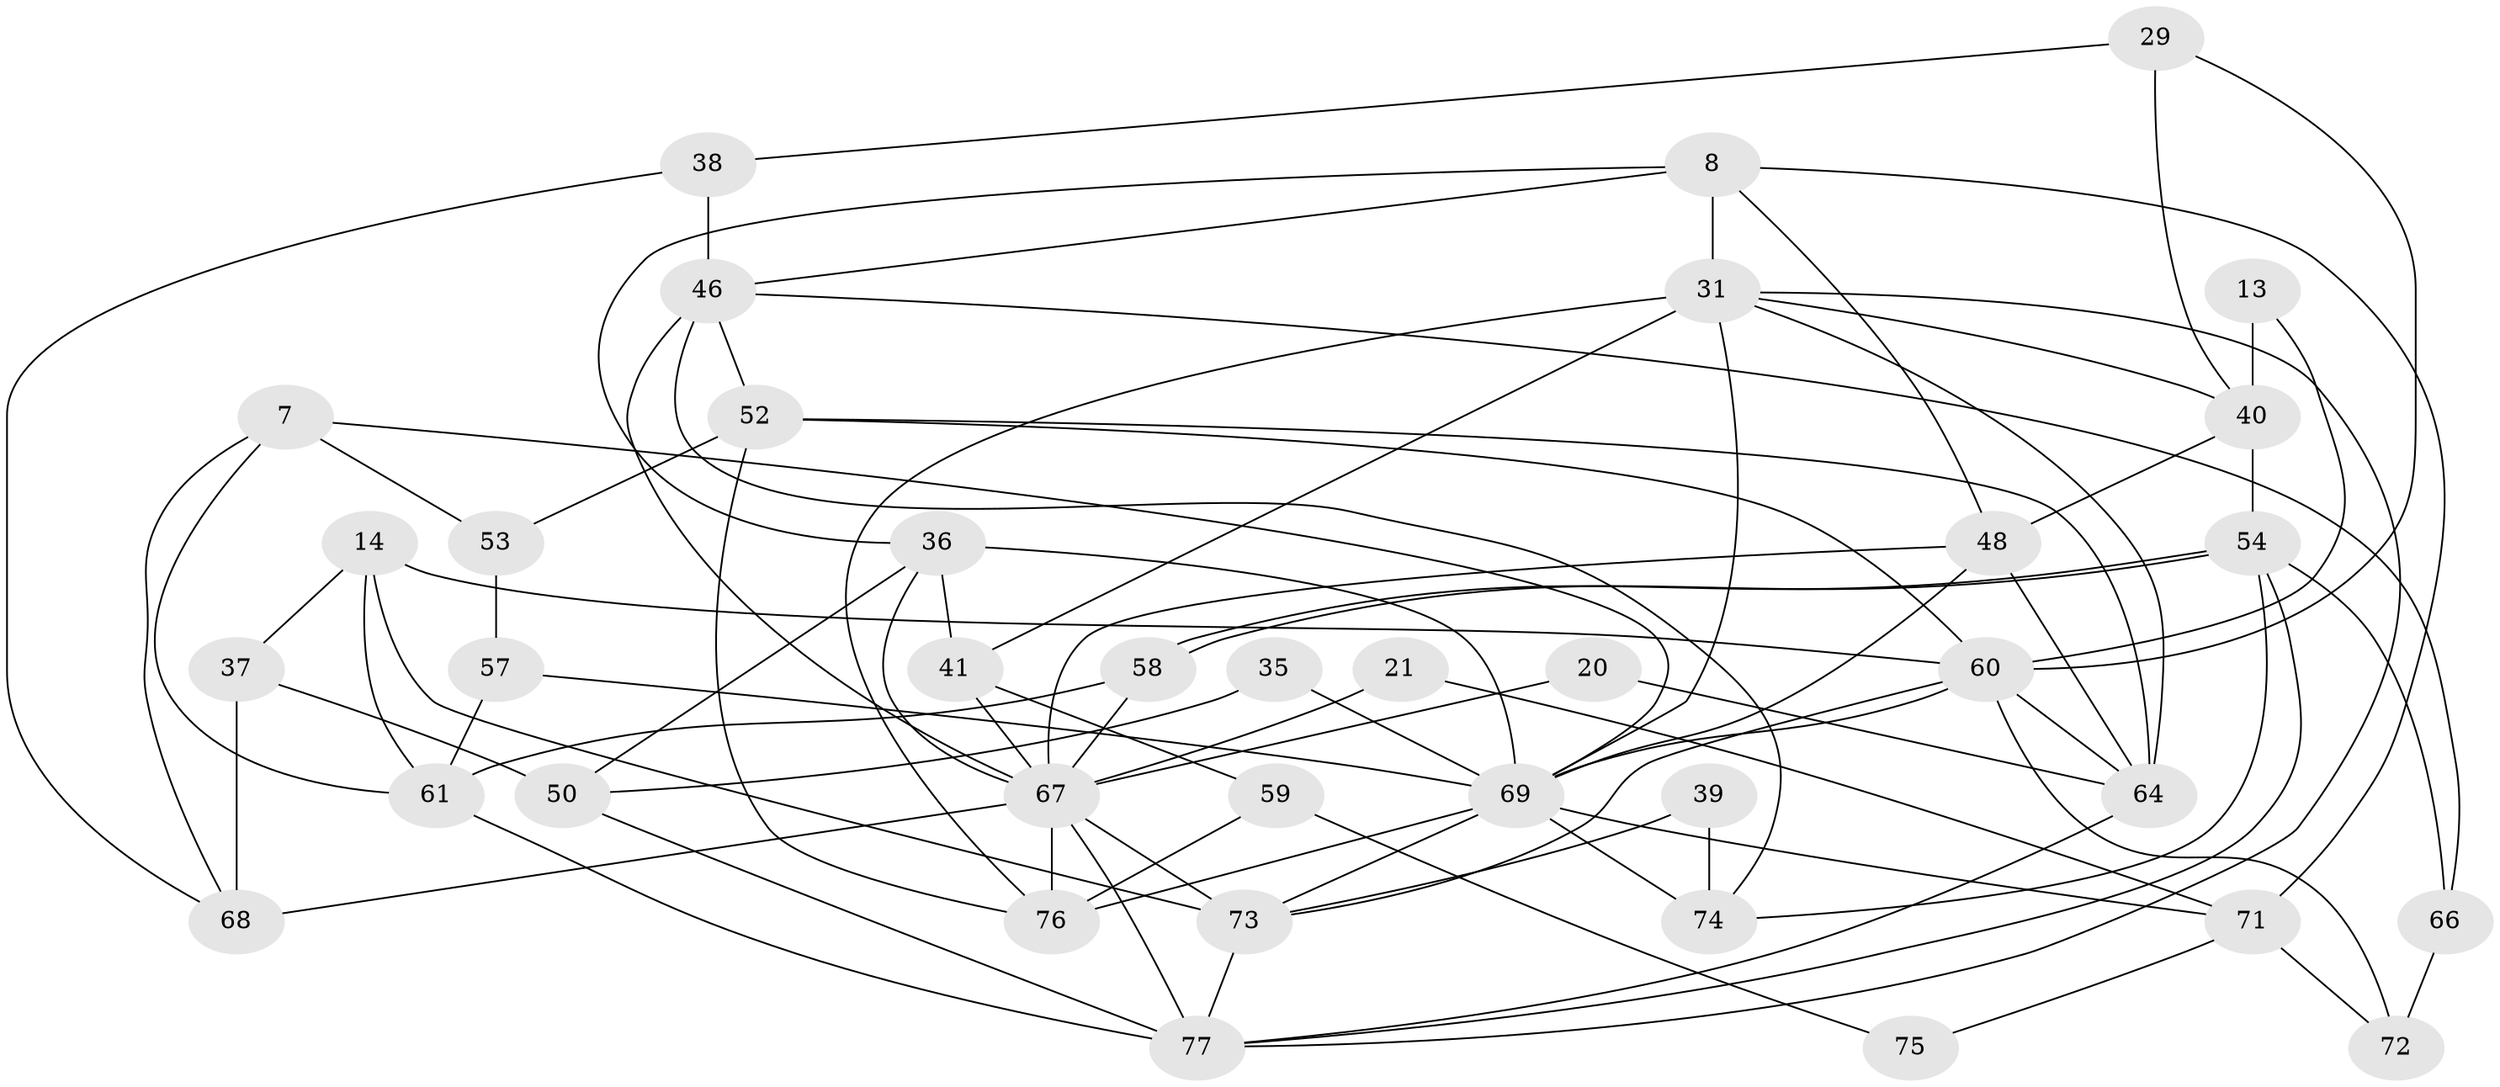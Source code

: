 // original degree distribution, {5: 0.16883116883116883, 4: 0.3246753246753247, 3: 0.2727272727272727, 6: 0.06493506493506493, 2: 0.11688311688311688, 9: 0.025974025974025976, 7: 0.025974025974025976}
// Generated by graph-tools (version 1.1) at 2025/49/03/09/25 04:49:40]
// undirected, 38 vertices, 86 edges
graph export_dot {
graph [start="1"]
  node [color=gray90,style=filled];
  7;
  8;
  13;
  14;
  20;
  21;
  29;
  31 [super="+22"];
  35;
  36;
  37 [super="+24"];
  38;
  39;
  40;
  41 [super="+34"];
  46 [super="+30"];
  48 [super="+25"];
  50;
  52 [super="+3"];
  53;
  54;
  57 [super="+28"];
  58;
  59;
  60 [super="+43"];
  61 [super="+45"];
  64 [super="+23+56"];
  66;
  67 [super="+1+42+51"];
  68 [super="+62"];
  69 [super="+26+65"];
  71 [super="+70"];
  72 [super="+10"];
  73 [super="+6+18+44"];
  74;
  75 [super="+16"];
  76 [super="+9+15+63"];
  77 [super="+27+47+49"];
  7 -- 61 [weight=2];
  7 -- 53;
  7 -- 68;
  7 -- 69 [weight=2];
  8 -- 36;
  8 -- 71;
  8 -- 48;
  8 -- 46;
  8 -- 31;
  13 -- 40;
  13 -- 60;
  14 -- 60 [weight=2];
  14 -- 37;
  14 -- 61;
  14 -- 73;
  20 -- 67;
  20 -- 64;
  21 -- 71;
  21 -- 67;
  29 -- 60;
  29 -- 40;
  29 -- 38;
  31 -- 40;
  31 -- 41 [weight=2];
  31 -- 64 [weight=2];
  31 -- 77;
  31 -- 76 [weight=3];
  31 -- 69;
  35 -- 50;
  35 -- 69;
  36 -- 50;
  36 -- 67;
  36 -- 41;
  36 -- 69 [weight=2];
  37 -- 50 [weight=2];
  37 -- 68;
  38 -- 46;
  38 -- 68;
  39 -- 74;
  39 -- 73;
  40 -- 54;
  40 -- 48 [weight=2];
  41 -- 59;
  41 -- 67;
  46 -- 67 [weight=2];
  46 -- 74;
  46 -- 52;
  46 -- 66;
  48 -- 67;
  48 -- 64;
  48 -- 69;
  50 -- 77;
  52 -- 60 [weight=2];
  52 -- 53;
  52 -- 76;
  52 -- 64;
  53 -- 57 [weight=2];
  54 -- 58;
  54 -- 58;
  54 -- 74;
  54 -- 66;
  54 -- 77;
  57 -- 61;
  57 -- 69;
  58 -- 61;
  58 -- 67;
  59 -- 75 [weight=2];
  59 -- 76;
  60 -- 69 [weight=2];
  60 -- 72;
  60 -- 73 [weight=2];
  60 -- 64;
  61 -- 77 [weight=2];
  64 -- 77;
  66 -- 72 [weight=2];
  67 -- 76 [weight=2];
  67 -- 73 [weight=3];
  67 -- 68 [weight=2];
  67 -- 77;
  69 -- 76 [weight=3];
  69 -- 71;
  69 -- 73;
  69 -- 74 [weight=2];
  71 -- 75 [weight=2];
  71 -- 72;
  73 -- 77;
}
